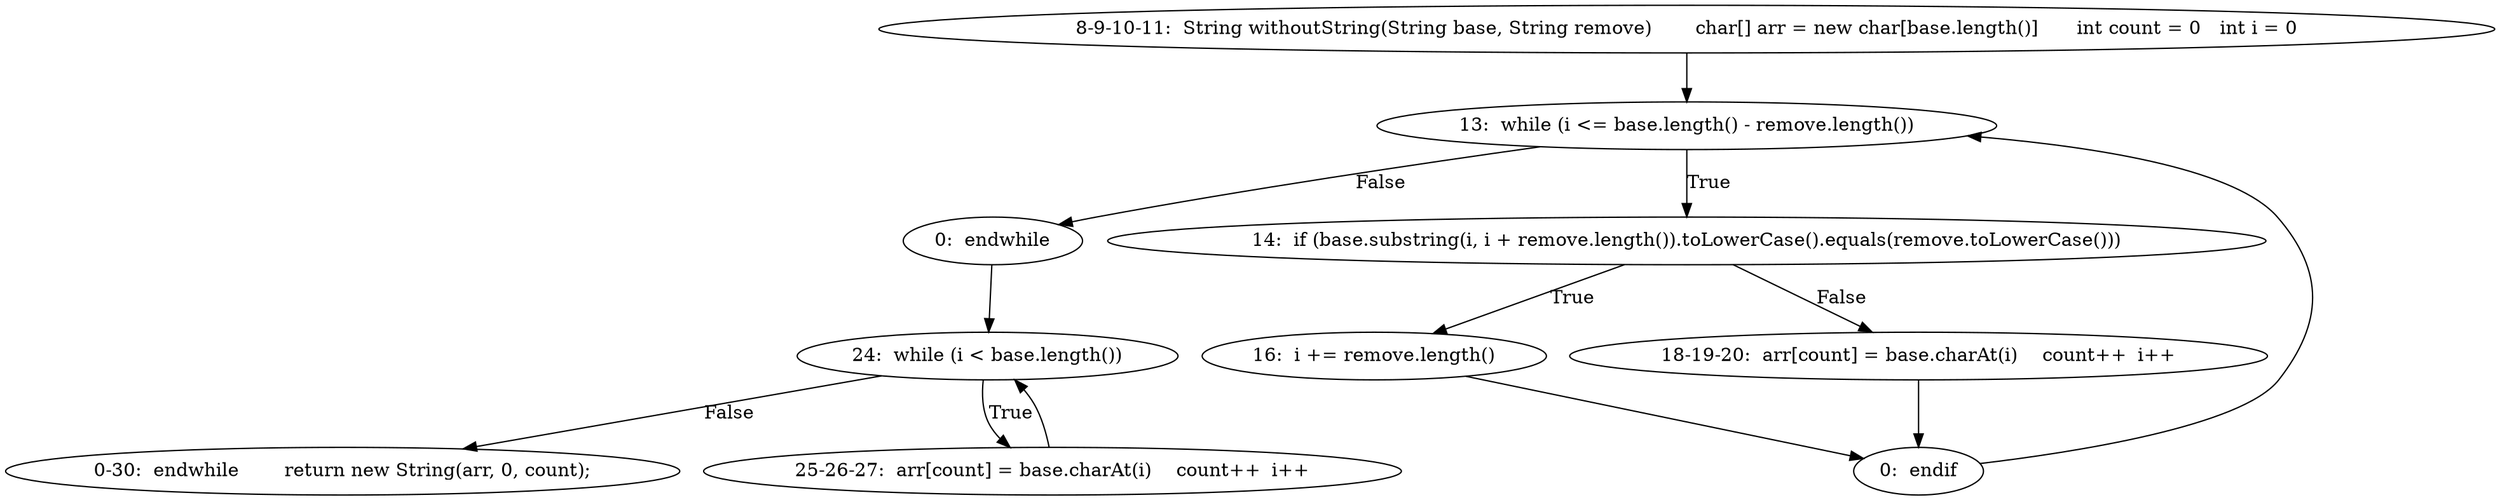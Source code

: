 digraph result_test { 
// graph-vertices
  a3  [label="8-9-10-11:  String withoutString(String base, String remove)	char[] arr = new char[base.length()]	int count = 0	int i = 0"]; 
  4  [label="13:  while (i <= base.length() - remove.length())"]; 
  5  [label="0:  endwhile"]; 
  6  [label="14:  if (base.substring(i, i + remove.length()).toLowerCase().equals(remove.toLowerCase()))"]; 
  7  [label="16:  i += remove.length()"]; 
  8  [label="0:  endif"]; 
  a5  [label="18-19-20:  arr[count] = base.charAt(i)	count++	i++"]; 
  12  [label="24:  while (i < base.length())"]; 
  a6  [label="0-30:  endwhile	return new String(arr, 0, count);"]; 
  a8  [label="25-26-27:  arr[count] = base.charAt(i)	count++	i++"]; 
// graph-edges
  a3 -> 4;
  4 -> 5  [label="False"]; 
  4 -> 6  [label="True"]; 
  6 -> 7  [label="True"]; 
  7 -> 8;
  6 -> a5  [label="False"]; 
  a5 -> 8;
  8 -> 4;
  5 -> 12;
  12 -> a6  [label="False"]; 
  12 -> a8  [label="True"]; 
  a8 -> 12;
}